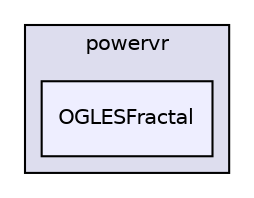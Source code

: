 digraph "PVR/SDK_3.4/Examples/Advanced/Fractal/OGLES/Build/Android/src/com/powervr/OGLESFractal" {
  compound=true
  node [ fontsize="10", fontname="Helvetica"];
  edge [ labelfontsize="10", labelfontname="Helvetica"];
  subgraph clusterdir_87c5678e4dfbb7d5eb4423da62cda778 {
    graph [ bgcolor="#ddddee", pencolor="black", label="powervr" fontname="Helvetica", fontsize="10", URL="dir_87c5678e4dfbb7d5eb4423da62cda778.html"]
  dir_2dda9d6031aea678588d2a2f12603ffb [shape=box, label="OGLESFractal", style="filled", fillcolor="#eeeeff", pencolor="black", URL="dir_2dda9d6031aea678588d2a2f12603ffb.html"];
  }
}
